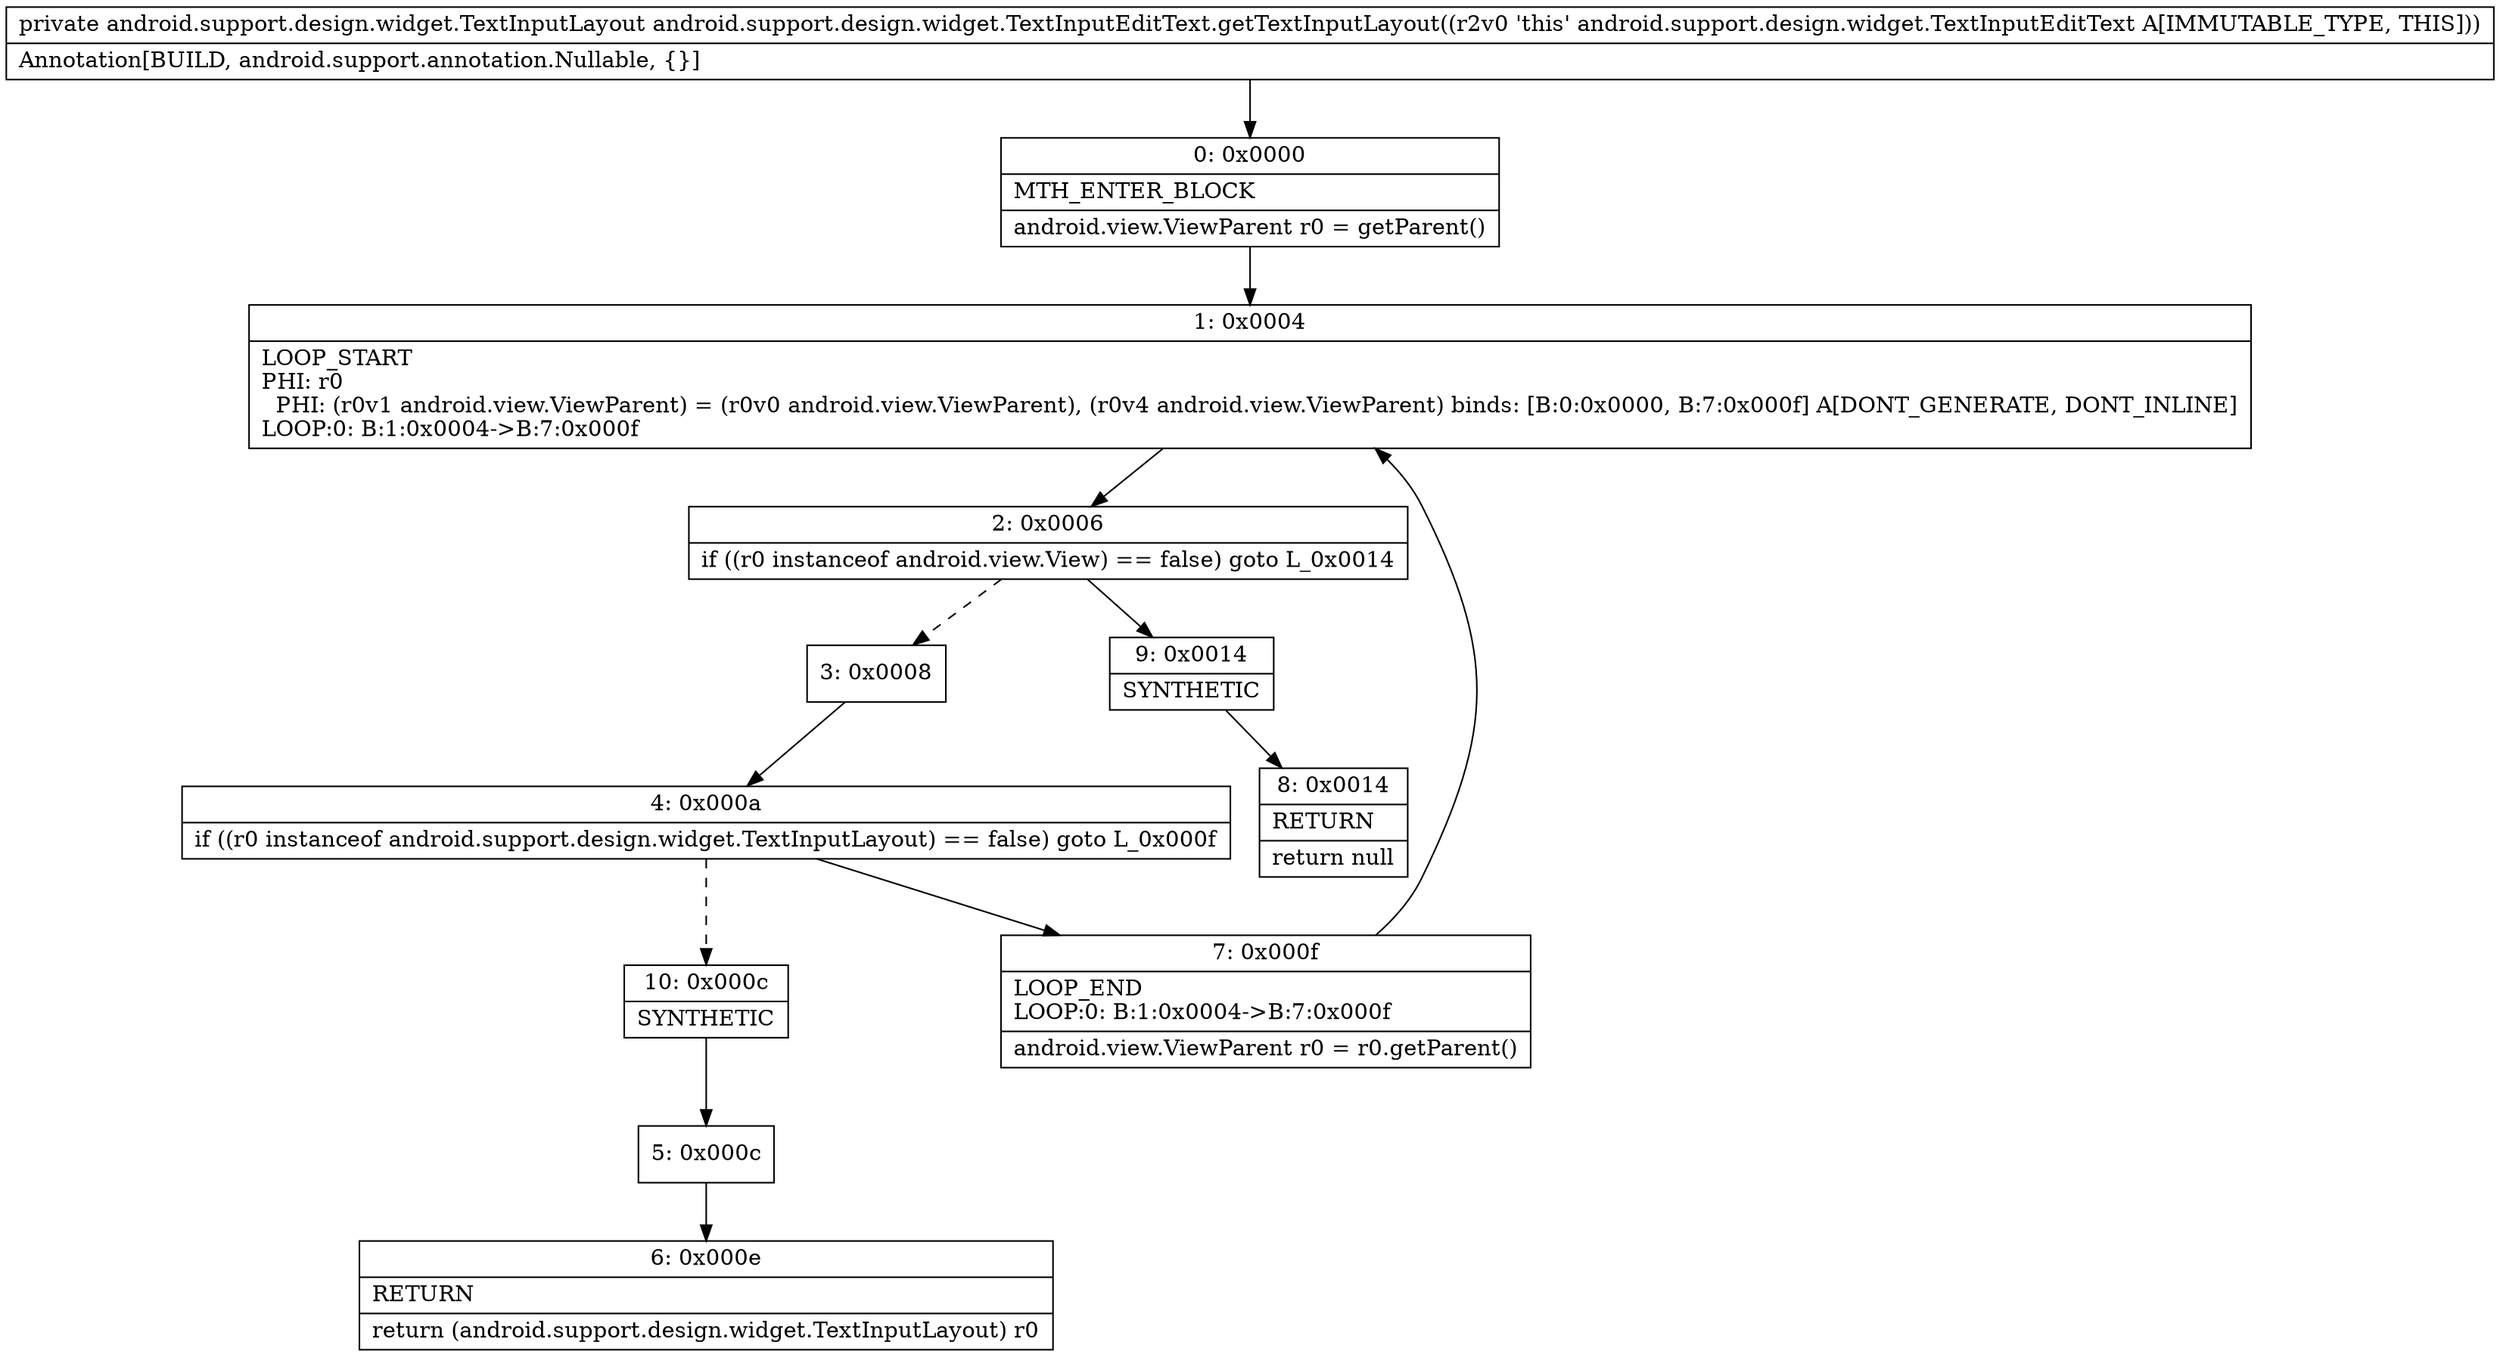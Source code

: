 digraph "CFG forandroid.support.design.widget.TextInputEditText.getTextInputLayout()Landroid\/support\/design\/widget\/TextInputLayout;" {
Node_0 [shape=record,label="{0\:\ 0x0000|MTH_ENTER_BLOCK\l|android.view.ViewParent r0 = getParent()\l}"];
Node_1 [shape=record,label="{1\:\ 0x0004|LOOP_START\lPHI: r0 \l  PHI: (r0v1 android.view.ViewParent) = (r0v0 android.view.ViewParent), (r0v4 android.view.ViewParent) binds: [B:0:0x0000, B:7:0x000f] A[DONT_GENERATE, DONT_INLINE]\lLOOP:0: B:1:0x0004\-\>B:7:0x000f\l}"];
Node_2 [shape=record,label="{2\:\ 0x0006|if ((r0 instanceof android.view.View) == false) goto L_0x0014\l}"];
Node_3 [shape=record,label="{3\:\ 0x0008}"];
Node_4 [shape=record,label="{4\:\ 0x000a|if ((r0 instanceof android.support.design.widget.TextInputLayout) == false) goto L_0x000f\l}"];
Node_5 [shape=record,label="{5\:\ 0x000c}"];
Node_6 [shape=record,label="{6\:\ 0x000e|RETURN\l|return (android.support.design.widget.TextInputLayout) r0\l}"];
Node_7 [shape=record,label="{7\:\ 0x000f|LOOP_END\lLOOP:0: B:1:0x0004\-\>B:7:0x000f\l|android.view.ViewParent r0 = r0.getParent()\l}"];
Node_8 [shape=record,label="{8\:\ 0x0014|RETURN\l|return null\l}"];
Node_9 [shape=record,label="{9\:\ 0x0014|SYNTHETIC\l}"];
Node_10 [shape=record,label="{10\:\ 0x000c|SYNTHETIC\l}"];
MethodNode[shape=record,label="{private android.support.design.widget.TextInputLayout android.support.design.widget.TextInputEditText.getTextInputLayout((r2v0 'this' android.support.design.widget.TextInputEditText A[IMMUTABLE_TYPE, THIS]))  | Annotation[BUILD, android.support.annotation.Nullable, \{\}]\l}"];
MethodNode -> Node_0;
Node_0 -> Node_1;
Node_1 -> Node_2;
Node_2 -> Node_3[style=dashed];
Node_2 -> Node_9;
Node_3 -> Node_4;
Node_4 -> Node_7;
Node_4 -> Node_10[style=dashed];
Node_5 -> Node_6;
Node_7 -> Node_1;
Node_9 -> Node_8;
Node_10 -> Node_5;
}

